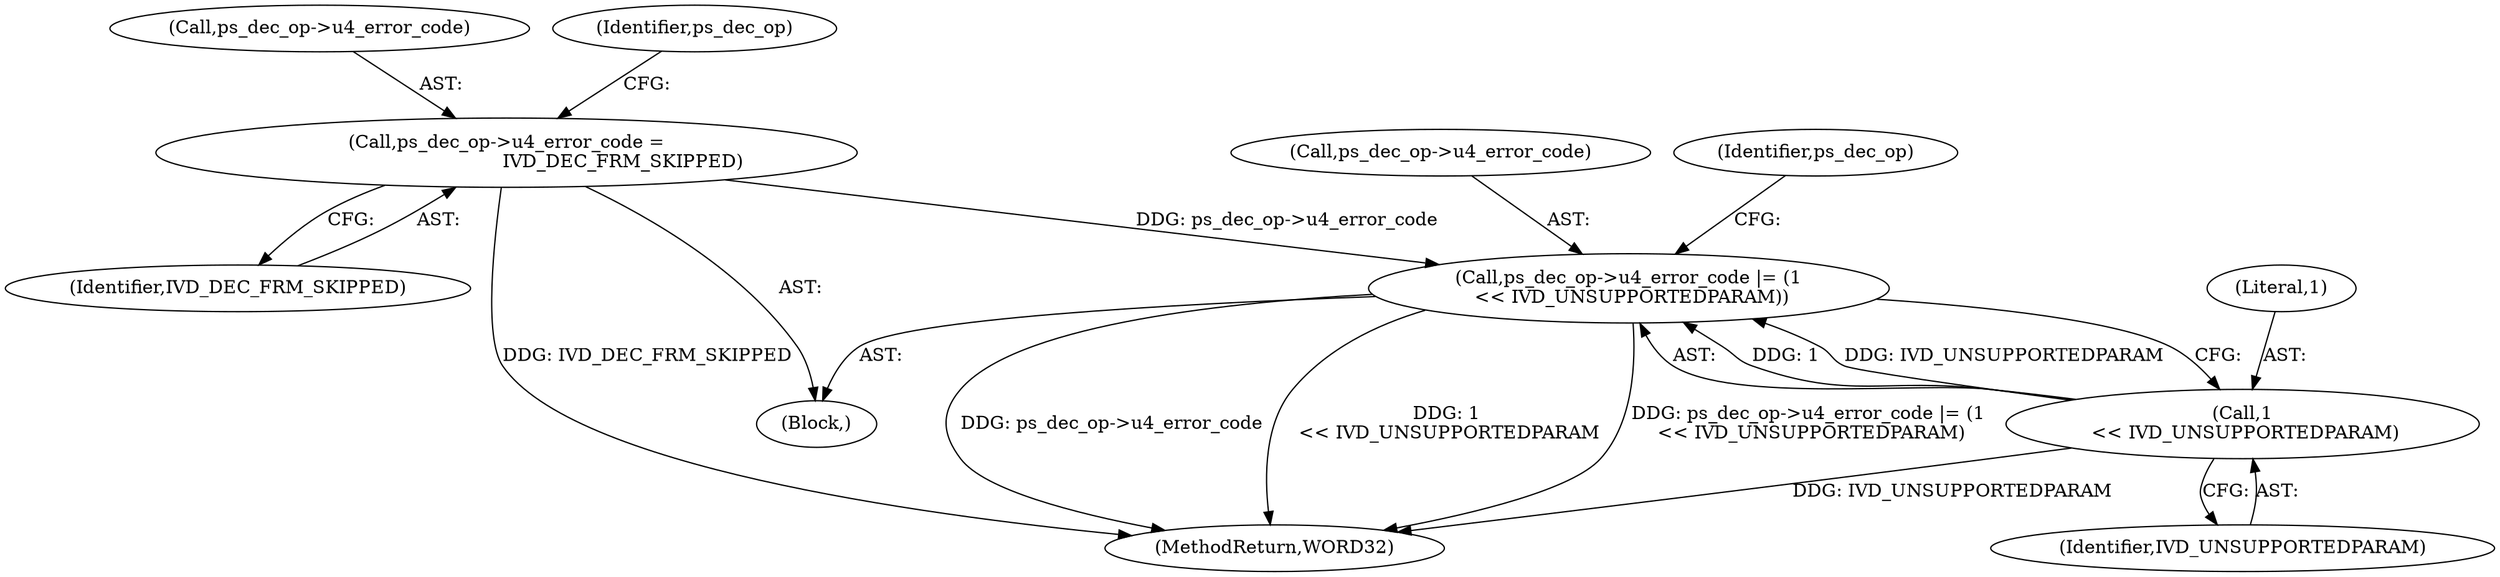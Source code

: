digraph "0_Android_a78887bcffbc2995cf9ed72e0697acf560875e9e@pointer" {
"1001166" [label="(Call,ps_dec_op->u4_error_code |= (1\n << IVD_UNSUPPORTEDPARAM))"];
"1001161" [label="(Call,ps_dec_op->u4_error_code =\n                                        IVD_DEC_FRM_SKIPPED)"];
"1001170" [label="(Call,1\n << IVD_UNSUPPORTEDPARAM)"];
"1001162" [label="(Call,ps_dec_op->u4_error_code)"];
"1002129" [label="(MethodReturn,WORD32)"];
"1001167" [label="(Call,ps_dec_op->u4_error_code)"];
"1001171" [label="(Literal,1)"];
"1001150" [label="(Block,)"];
"1001165" [label="(Identifier,IVD_DEC_FRM_SKIPPED)"];
"1001175" [label="(Identifier,ps_dec_op)"];
"1001161" [label="(Call,ps_dec_op->u4_error_code =\n                                        IVD_DEC_FRM_SKIPPED)"];
"1001168" [label="(Identifier,ps_dec_op)"];
"1001166" [label="(Call,ps_dec_op->u4_error_code |= (1\n << IVD_UNSUPPORTEDPARAM))"];
"1001170" [label="(Call,1\n << IVD_UNSUPPORTEDPARAM)"];
"1001172" [label="(Identifier,IVD_UNSUPPORTEDPARAM)"];
"1001166" -> "1001150"  [label="AST: "];
"1001166" -> "1001170"  [label="CFG: "];
"1001167" -> "1001166"  [label="AST: "];
"1001170" -> "1001166"  [label="AST: "];
"1001175" -> "1001166"  [label="CFG: "];
"1001166" -> "1002129"  [label="DDG: 1\n << IVD_UNSUPPORTEDPARAM"];
"1001166" -> "1002129"  [label="DDG: ps_dec_op->u4_error_code |= (1\n << IVD_UNSUPPORTEDPARAM)"];
"1001166" -> "1002129"  [label="DDG: ps_dec_op->u4_error_code"];
"1001161" -> "1001166"  [label="DDG: ps_dec_op->u4_error_code"];
"1001170" -> "1001166"  [label="DDG: 1"];
"1001170" -> "1001166"  [label="DDG: IVD_UNSUPPORTEDPARAM"];
"1001161" -> "1001150"  [label="AST: "];
"1001161" -> "1001165"  [label="CFG: "];
"1001162" -> "1001161"  [label="AST: "];
"1001165" -> "1001161"  [label="AST: "];
"1001168" -> "1001161"  [label="CFG: "];
"1001161" -> "1002129"  [label="DDG: IVD_DEC_FRM_SKIPPED"];
"1001170" -> "1001172"  [label="CFG: "];
"1001171" -> "1001170"  [label="AST: "];
"1001172" -> "1001170"  [label="AST: "];
"1001170" -> "1002129"  [label="DDG: IVD_UNSUPPORTEDPARAM"];
}
